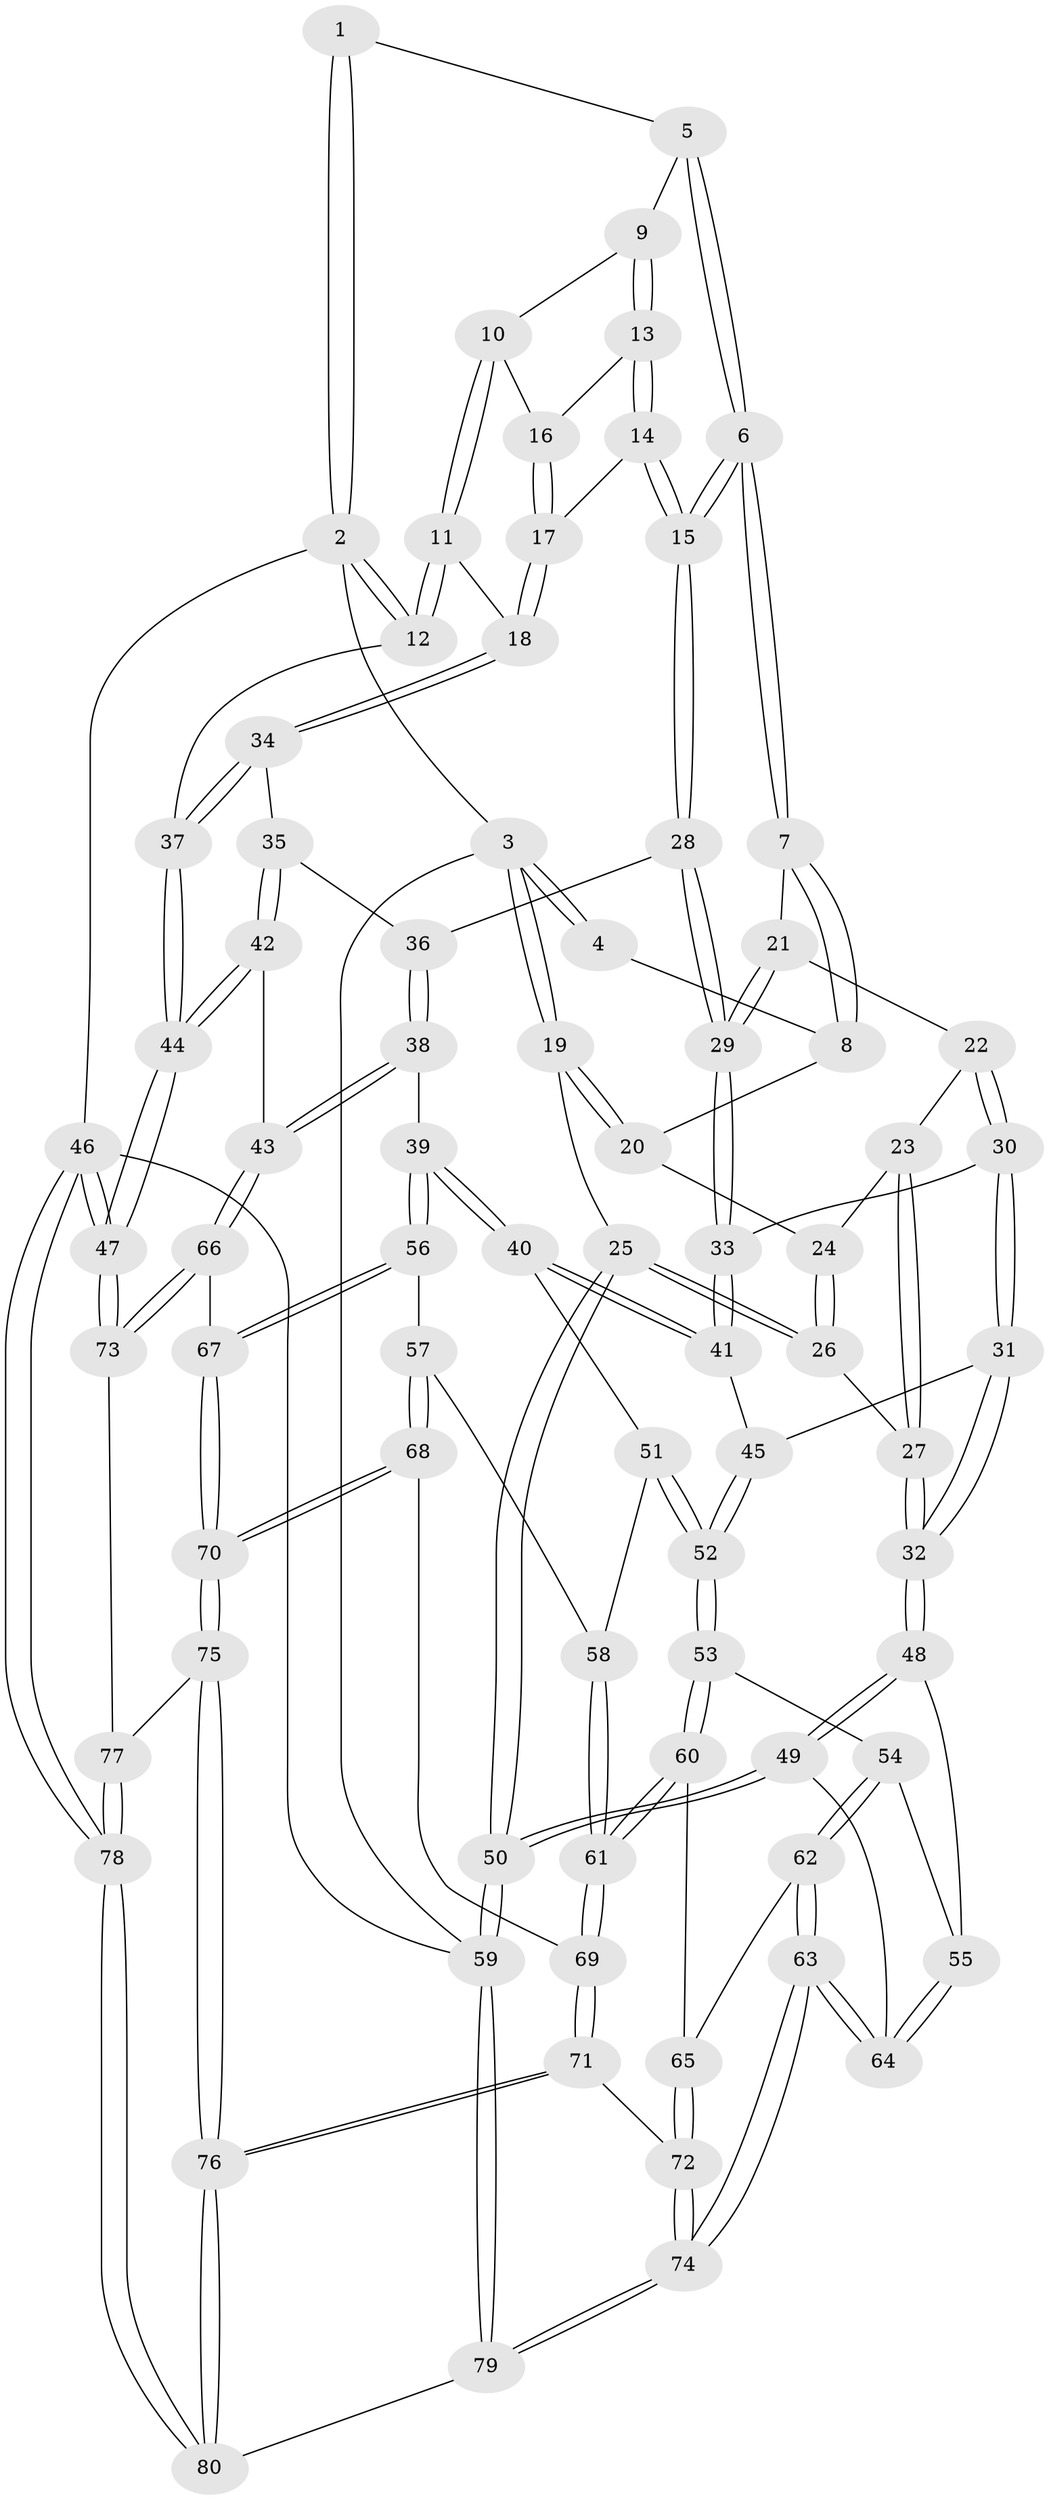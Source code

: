 // Generated by graph-tools (version 1.1) at 2025/11/02/27/25 16:11:56]
// undirected, 80 vertices, 197 edges
graph export_dot {
graph [start="1"]
  node [color=gray90,style=filled];
  1 [pos="+0.5923613597276561+0"];
  2 [pos="+1+0"];
  3 [pos="+0+0"];
  4 [pos="+0.2850869734479706+0"];
  5 [pos="+0.6271564501928233+0"];
  6 [pos="+0.5424638657434725+0.21105559490757064"];
  7 [pos="+0.40284110998624034+0.15208841938917916"];
  8 [pos="+0.2623331173771882+0"];
  9 [pos="+0.7206230012162517+0.0644766331481062"];
  10 [pos="+0.8870374894129422+0.06312096881682981"];
  11 [pos="+1+0.018453406404673238"];
  12 [pos="+1+0"];
  13 [pos="+0.7391587829024235+0.12487187094446106"];
  14 [pos="+0.6927699121190676+0.24436735171323284"];
  15 [pos="+0.5632431811244731+0.26511659469343923"];
  16 [pos="+0.7931372243472522+0.15929025226484214"];
  17 [pos="+0.8162579248983044+0.2714512281051021"];
  18 [pos="+0.8279404788201711+0.2788844934384054"];
  19 [pos="+0+0.1955321544657948"];
  20 [pos="+0.23440464804830513+0.0320024334301998"];
  21 [pos="+0.3455963421265205+0.24528683333700158"];
  22 [pos="+0.2608545309344291+0.28947052367836906"];
  23 [pos="+0.23023715420923538+0.17387872082291297"];
  24 [pos="+0.22991339657581666+0.0508980695921614"];
  25 [pos="+0+0.3441865359468764"];
  26 [pos="+0+0.3698307906267659"];
  27 [pos="+0.009129244900432569+0.3811963146661047"];
  28 [pos="+0.5618117093163123+0.27211581296216464"];
  29 [pos="+0.444316706720958+0.3914304077506145"];
  30 [pos="+0.24219848998678678+0.35417801710084307"];
  31 [pos="+0.12503077482640826+0.43111023095334283"];
  32 [pos="+0.11496432052258379+0.43218969634372434"];
  33 [pos="+0.4424030741516209+0.39428576763109086"];
  34 [pos="+0.8332062275400188+0.29366669409873897"];
  35 [pos="+0.8441221874285589+0.3591525384714631"];
  36 [pos="+0.6389358047139738+0.3788489971370427"];
  37 [pos="+1+0.22496627359887256"];
  38 [pos="+0.6791312268561787+0.5541588825838357"];
  39 [pos="+0.6425337859477137+0.5730164271257058"];
  40 [pos="+0.47618745229726717+0.5151186313311746"];
  41 [pos="+0.4441114644397674+0.460341878405055"];
  42 [pos="+0.9349718820403219+0.5408520900609992"];
  43 [pos="+0.8827190646398635+0.5695522038223301"];
  44 [pos="+1+0.5463803084445118"];
  45 [pos="+0.28294742561113084+0.5328082581547479"];
  46 [pos="+1+1"];
  47 [pos="+1+1"];
  48 [pos="+0.11814836286620331+0.636914213837827"];
  49 [pos="+0.05516195369849611+0.7647502634155601"];
  50 [pos="+0+0.8761269594444187"];
  51 [pos="+0.446128231905237+0.576430812047114"];
  52 [pos="+0.30227828319610167+0.6110029226882095"];
  53 [pos="+0.30206085249045866+0.6123190469041323"];
  54 [pos="+0.26341991752260435+0.6429684345632688"];
  55 [pos="+0.23349060441919273+0.6503396202413959"];
  56 [pos="+0.6147563248189649+0.6451710900268218"];
  57 [pos="+0.5288872066321849+0.6760292182335748"];
  58 [pos="+0.4442287225861944+0.6236570221387482"];
  59 [pos="+0+1"];
  60 [pos="+0.37135927162875154+0.6979388586417032"];
  61 [pos="+0.4031365536273406+0.6997965250187843"];
  62 [pos="+0.281333418532815+0.7527759565802825"];
  63 [pos="+0.21889088580313906+0.8345772784400499"];
  64 [pos="+0.2158039891879598+0.8327281331272374"];
  65 [pos="+0.3560789701136634+0.7129202469441097"];
  66 [pos="+0.8065805123931896+0.7906869952747916"];
  67 [pos="+0.6301655223860079+0.7755754127192047"];
  68 [pos="+0.4621335098037529+0.7590649289921633"];
  69 [pos="+0.45810540955893353+0.7586799385377831"];
  70 [pos="+0.5778469857745617+0.8374380073646946"];
  71 [pos="+0.3657447568310832+0.8704627576715888"];
  72 [pos="+0.35773607470007024+0.8694022167397625"];
  73 [pos="+0.808985519094744+0.7991266967103148"];
  74 [pos="+0.24557427416296349+0.8744431430283935"];
  75 [pos="+0.5718988373479048+0.9491331831401006"];
  76 [pos="+0.5397240814031463+1"];
  77 [pos="+0.765645904040735+0.8843941341607289"];
  78 [pos="+0.8675699335110776+1"];
  79 [pos="+0.16584319915120313+1"];
  80 [pos="+0.5464410389997859+1"];
  1 -- 2;
  1 -- 2;
  1 -- 5;
  2 -- 3;
  2 -- 12;
  2 -- 12;
  2 -- 46;
  3 -- 4;
  3 -- 4;
  3 -- 19;
  3 -- 19;
  3 -- 59;
  4 -- 8;
  5 -- 6;
  5 -- 6;
  5 -- 9;
  6 -- 7;
  6 -- 7;
  6 -- 15;
  6 -- 15;
  7 -- 8;
  7 -- 8;
  7 -- 21;
  8 -- 20;
  9 -- 10;
  9 -- 13;
  9 -- 13;
  10 -- 11;
  10 -- 11;
  10 -- 16;
  11 -- 12;
  11 -- 12;
  11 -- 18;
  12 -- 37;
  13 -- 14;
  13 -- 14;
  13 -- 16;
  14 -- 15;
  14 -- 15;
  14 -- 17;
  15 -- 28;
  15 -- 28;
  16 -- 17;
  16 -- 17;
  17 -- 18;
  17 -- 18;
  18 -- 34;
  18 -- 34;
  19 -- 20;
  19 -- 20;
  19 -- 25;
  20 -- 24;
  21 -- 22;
  21 -- 29;
  21 -- 29;
  22 -- 23;
  22 -- 30;
  22 -- 30;
  23 -- 24;
  23 -- 27;
  23 -- 27;
  24 -- 26;
  24 -- 26;
  25 -- 26;
  25 -- 26;
  25 -- 50;
  25 -- 50;
  26 -- 27;
  27 -- 32;
  27 -- 32;
  28 -- 29;
  28 -- 29;
  28 -- 36;
  29 -- 33;
  29 -- 33;
  30 -- 31;
  30 -- 31;
  30 -- 33;
  31 -- 32;
  31 -- 32;
  31 -- 45;
  32 -- 48;
  32 -- 48;
  33 -- 41;
  33 -- 41;
  34 -- 35;
  34 -- 37;
  34 -- 37;
  35 -- 36;
  35 -- 42;
  35 -- 42;
  36 -- 38;
  36 -- 38;
  37 -- 44;
  37 -- 44;
  38 -- 39;
  38 -- 43;
  38 -- 43;
  39 -- 40;
  39 -- 40;
  39 -- 56;
  39 -- 56;
  40 -- 41;
  40 -- 41;
  40 -- 51;
  41 -- 45;
  42 -- 43;
  42 -- 44;
  42 -- 44;
  43 -- 66;
  43 -- 66;
  44 -- 47;
  44 -- 47;
  45 -- 52;
  45 -- 52;
  46 -- 47;
  46 -- 47;
  46 -- 78;
  46 -- 78;
  46 -- 59;
  47 -- 73;
  47 -- 73;
  48 -- 49;
  48 -- 49;
  48 -- 55;
  49 -- 50;
  49 -- 50;
  49 -- 64;
  50 -- 59;
  50 -- 59;
  51 -- 52;
  51 -- 52;
  51 -- 58;
  52 -- 53;
  52 -- 53;
  53 -- 54;
  53 -- 60;
  53 -- 60;
  54 -- 55;
  54 -- 62;
  54 -- 62;
  55 -- 64;
  55 -- 64;
  56 -- 57;
  56 -- 67;
  56 -- 67;
  57 -- 58;
  57 -- 68;
  57 -- 68;
  58 -- 61;
  58 -- 61;
  59 -- 79;
  59 -- 79;
  60 -- 61;
  60 -- 61;
  60 -- 65;
  61 -- 69;
  61 -- 69;
  62 -- 63;
  62 -- 63;
  62 -- 65;
  63 -- 64;
  63 -- 64;
  63 -- 74;
  63 -- 74;
  65 -- 72;
  65 -- 72;
  66 -- 67;
  66 -- 73;
  66 -- 73;
  67 -- 70;
  67 -- 70;
  68 -- 69;
  68 -- 70;
  68 -- 70;
  69 -- 71;
  69 -- 71;
  70 -- 75;
  70 -- 75;
  71 -- 72;
  71 -- 76;
  71 -- 76;
  72 -- 74;
  72 -- 74;
  73 -- 77;
  74 -- 79;
  74 -- 79;
  75 -- 76;
  75 -- 76;
  75 -- 77;
  76 -- 80;
  76 -- 80;
  77 -- 78;
  77 -- 78;
  78 -- 80;
  78 -- 80;
  79 -- 80;
}
